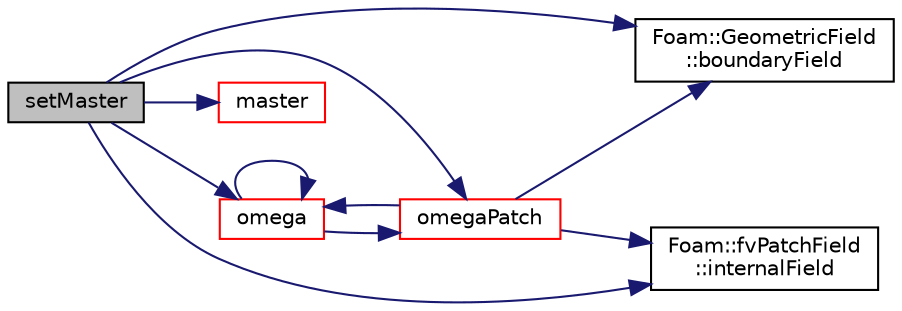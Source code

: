 digraph "setMaster"
{
  bgcolor="transparent";
  edge [fontname="Helvetica",fontsize="10",labelfontname="Helvetica",labelfontsize="10"];
  node [fontname="Helvetica",fontsize="10",shape=record];
  rankdir="LR";
  Node347 [label="setMaster",height=0.2,width=0.4,color="black", fillcolor="grey75", style="filled", fontcolor="black"];
  Node347 -> Node348 [color="midnightblue",fontsize="10",style="solid",fontname="Helvetica"];
  Node348 [label="Foam::GeometricField\l::boundaryField",height=0.2,width=0.4,color="black",URL="$a23249.html#a9ff7de36fba06b4f4f77a75142ad72b6",tooltip="Return const-reference to the boundary field. "];
  Node347 -> Node349 [color="midnightblue",fontsize="10",style="solid",fontname="Helvetica"];
  Node349 [label="Foam::fvPatchField\l::internalField",height=0.2,width=0.4,color="black",URL="$a23169.html#a1846b8d63fad0cf4ac0649afdabe3535",tooltip="Return dimensioned internal field reference. "];
  Node347 -> Node350 [color="midnightblue",fontsize="10",style="solid",fontname="Helvetica"];
  Node350 [label="master",height=0.2,width=0.4,color="red",URL="$a32181.html#a1f390c9b065a113c4b6c10e7c650648c",tooltip="Return non-const access to the master patch ID. "];
  Node347 -> Node402 [color="midnightblue",fontsize="10",style="solid",fontname="Helvetica"];
  Node402 [label="omega",height=0.2,width=0.4,color="red",URL="$a32181.html#a0a19ade47a22371d23b806d6b945dc4a",tooltip="Return non-const access to the master&#39;s omega field. "];
  Node402 -> Node403 [color="midnightblue",fontsize="10",style="solid",fontname="Helvetica"];
  Node403 [label="omegaPatch",height=0.2,width=0.4,color="red",URL="$a32181.html#adc76179cbe786f9a2eb4941ec39baf9f",tooltip="Helper function to return non-const access to an omega patch. "];
  Node403 -> Node402 [color="midnightblue",fontsize="10",style="solid",fontname="Helvetica"];
  Node403 -> Node349 [color="midnightblue",fontsize="10",style="solid",fontname="Helvetica"];
  Node403 -> Node348 [color="midnightblue",fontsize="10",style="solid",fontname="Helvetica"];
  Node402 -> Node402 [color="midnightblue",fontsize="10",style="solid",fontname="Helvetica"];
  Node347 -> Node403 [color="midnightblue",fontsize="10",style="solid",fontname="Helvetica"];
}

